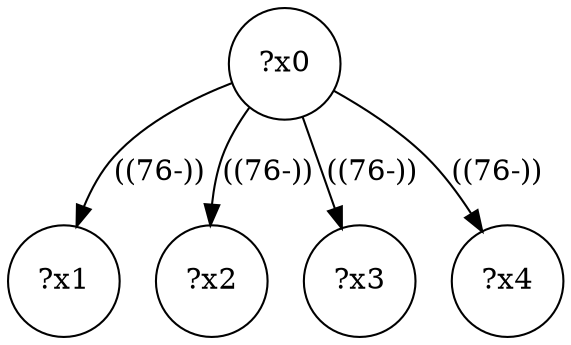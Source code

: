 digraph g {
	x0 [shape=circle, label="?x0"];
	x1 [shape=circle, label="?x1"];
	x0 -> x1 [label="((76-))"];
	x2 [shape=circle, label="?x2"];
	x0 -> x2 [label="((76-))"];
	x3 [shape=circle, label="?x3"];
	x0 -> x3 [label="((76-))"];
	x4 [shape=circle, label="?x4"];
	x0 -> x4 [label="((76-))"];
}
